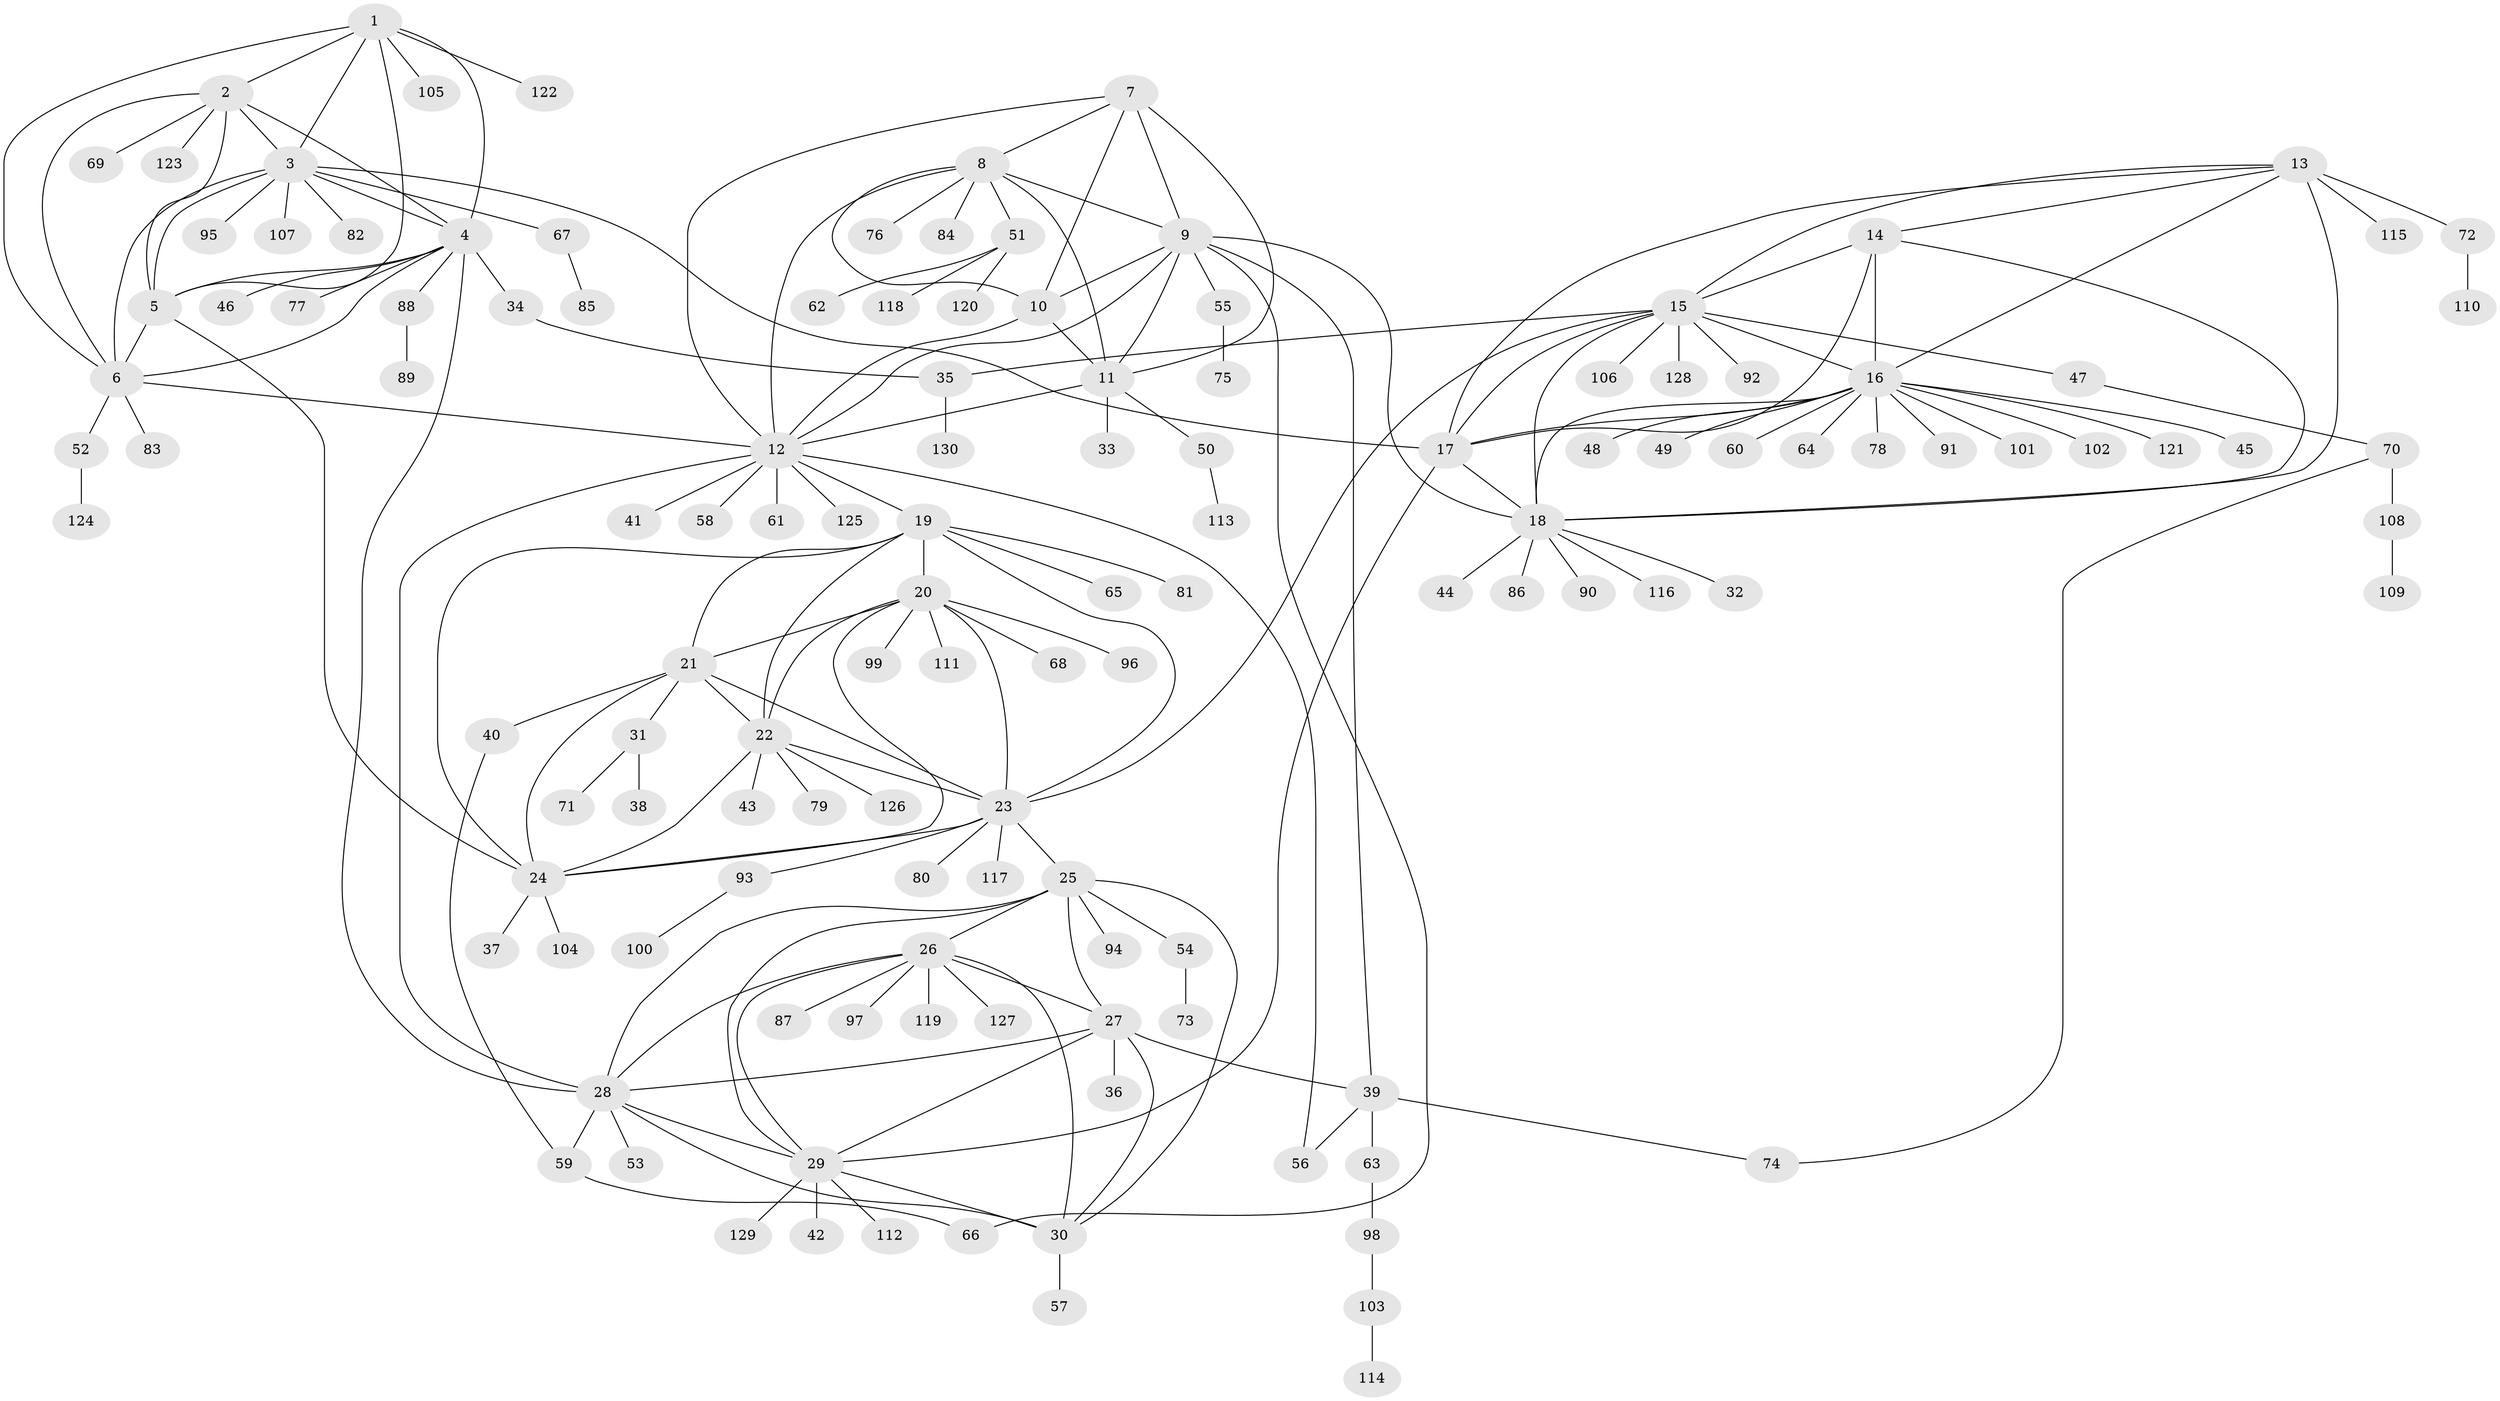 // Generated by graph-tools (version 1.1) at 2025/26/03/09/25 03:26:44]
// undirected, 130 vertices, 191 edges
graph export_dot {
graph [start="1"]
  node [color=gray90,style=filled];
  1;
  2;
  3;
  4;
  5;
  6;
  7;
  8;
  9;
  10;
  11;
  12;
  13;
  14;
  15;
  16;
  17;
  18;
  19;
  20;
  21;
  22;
  23;
  24;
  25;
  26;
  27;
  28;
  29;
  30;
  31;
  32;
  33;
  34;
  35;
  36;
  37;
  38;
  39;
  40;
  41;
  42;
  43;
  44;
  45;
  46;
  47;
  48;
  49;
  50;
  51;
  52;
  53;
  54;
  55;
  56;
  57;
  58;
  59;
  60;
  61;
  62;
  63;
  64;
  65;
  66;
  67;
  68;
  69;
  70;
  71;
  72;
  73;
  74;
  75;
  76;
  77;
  78;
  79;
  80;
  81;
  82;
  83;
  84;
  85;
  86;
  87;
  88;
  89;
  90;
  91;
  92;
  93;
  94;
  95;
  96;
  97;
  98;
  99;
  100;
  101;
  102;
  103;
  104;
  105;
  106;
  107;
  108;
  109;
  110;
  111;
  112;
  113;
  114;
  115;
  116;
  117;
  118;
  119;
  120;
  121;
  122;
  123;
  124;
  125;
  126;
  127;
  128;
  129;
  130;
  1 -- 2;
  1 -- 3;
  1 -- 4;
  1 -- 5;
  1 -- 6;
  1 -- 105;
  1 -- 122;
  2 -- 3;
  2 -- 4;
  2 -- 5;
  2 -- 6;
  2 -- 69;
  2 -- 123;
  3 -- 4;
  3 -- 5;
  3 -- 6;
  3 -- 17;
  3 -- 67;
  3 -- 82;
  3 -- 95;
  3 -- 107;
  4 -- 5;
  4 -- 6;
  4 -- 28;
  4 -- 34;
  4 -- 46;
  4 -- 77;
  4 -- 88;
  5 -- 6;
  5 -- 24;
  6 -- 12;
  6 -- 52;
  6 -- 83;
  7 -- 8;
  7 -- 9;
  7 -- 10;
  7 -- 11;
  7 -- 12;
  8 -- 9;
  8 -- 10;
  8 -- 11;
  8 -- 12;
  8 -- 51;
  8 -- 76;
  8 -- 84;
  9 -- 10;
  9 -- 11;
  9 -- 12;
  9 -- 18;
  9 -- 39;
  9 -- 55;
  9 -- 66;
  10 -- 11;
  10 -- 12;
  11 -- 12;
  11 -- 33;
  11 -- 50;
  12 -- 19;
  12 -- 28;
  12 -- 41;
  12 -- 56;
  12 -- 58;
  12 -- 61;
  12 -- 125;
  13 -- 14;
  13 -- 15;
  13 -- 16;
  13 -- 17;
  13 -- 18;
  13 -- 72;
  13 -- 115;
  14 -- 15;
  14 -- 16;
  14 -- 17;
  14 -- 18;
  15 -- 16;
  15 -- 17;
  15 -- 18;
  15 -- 23;
  15 -- 35;
  15 -- 47;
  15 -- 92;
  15 -- 106;
  15 -- 128;
  16 -- 17;
  16 -- 18;
  16 -- 45;
  16 -- 48;
  16 -- 49;
  16 -- 60;
  16 -- 64;
  16 -- 78;
  16 -- 91;
  16 -- 101;
  16 -- 102;
  16 -- 121;
  17 -- 18;
  17 -- 29;
  18 -- 32;
  18 -- 44;
  18 -- 86;
  18 -- 90;
  18 -- 116;
  19 -- 20;
  19 -- 21;
  19 -- 22;
  19 -- 23;
  19 -- 24;
  19 -- 65;
  19 -- 81;
  20 -- 21;
  20 -- 22;
  20 -- 23;
  20 -- 24;
  20 -- 68;
  20 -- 96;
  20 -- 99;
  20 -- 111;
  21 -- 22;
  21 -- 23;
  21 -- 24;
  21 -- 31;
  21 -- 40;
  22 -- 23;
  22 -- 24;
  22 -- 43;
  22 -- 79;
  22 -- 126;
  23 -- 24;
  23 -- 25;
  23 -- 80;
  23 -- 93;
  23 -- 117;
  24 -- 37;
  24 -- 104;
  25 -- 26;
  25 -- 27;
  25 -- 28;
  25 -- 29;
  25 -- 30;
  25 -- 54;
  25 -- 94;
  26 -- 27;
  26 -- 28;
  26 -- 29;
  26 -- 30;
  26 -- 87;
  26 -- 97;
  26 -- 119;
  26 -- 127;
  27 -- 28;
  27 -- 29;
  27 -- 30;
  27 -- 36;
  27 -- 39;
  28 -- 29;
  28 -- 30;
  28 -- 53;
  28 -- 59;
  29 -- 30;
  29 -- 42;
  29 -- 112;
  29 -- 129;
  30 -- 57;
  31 -- 38;
  31 -- 71;
  34 -- 35;
  35 -- 130;
  39 -- 56;
  39 -- 63;
  39 -- 74;
  40 -- 59;
  47 -- 70;
  50 -- 113;
  51 -- 62;
  51 -- 118;
  51 -- 120;
  52 -- 124;
  54 -- 73;
  55 -- 75;
  59 -- 66;
  63 -- 98;
  67 -- 85;
  70 -- 74;
  70 -- 108;
  72 -- 110;
  88 -- 89;
  93 -- 100;
  98 -- 103;
  103 -- 114;
  108 -- 109;
}
